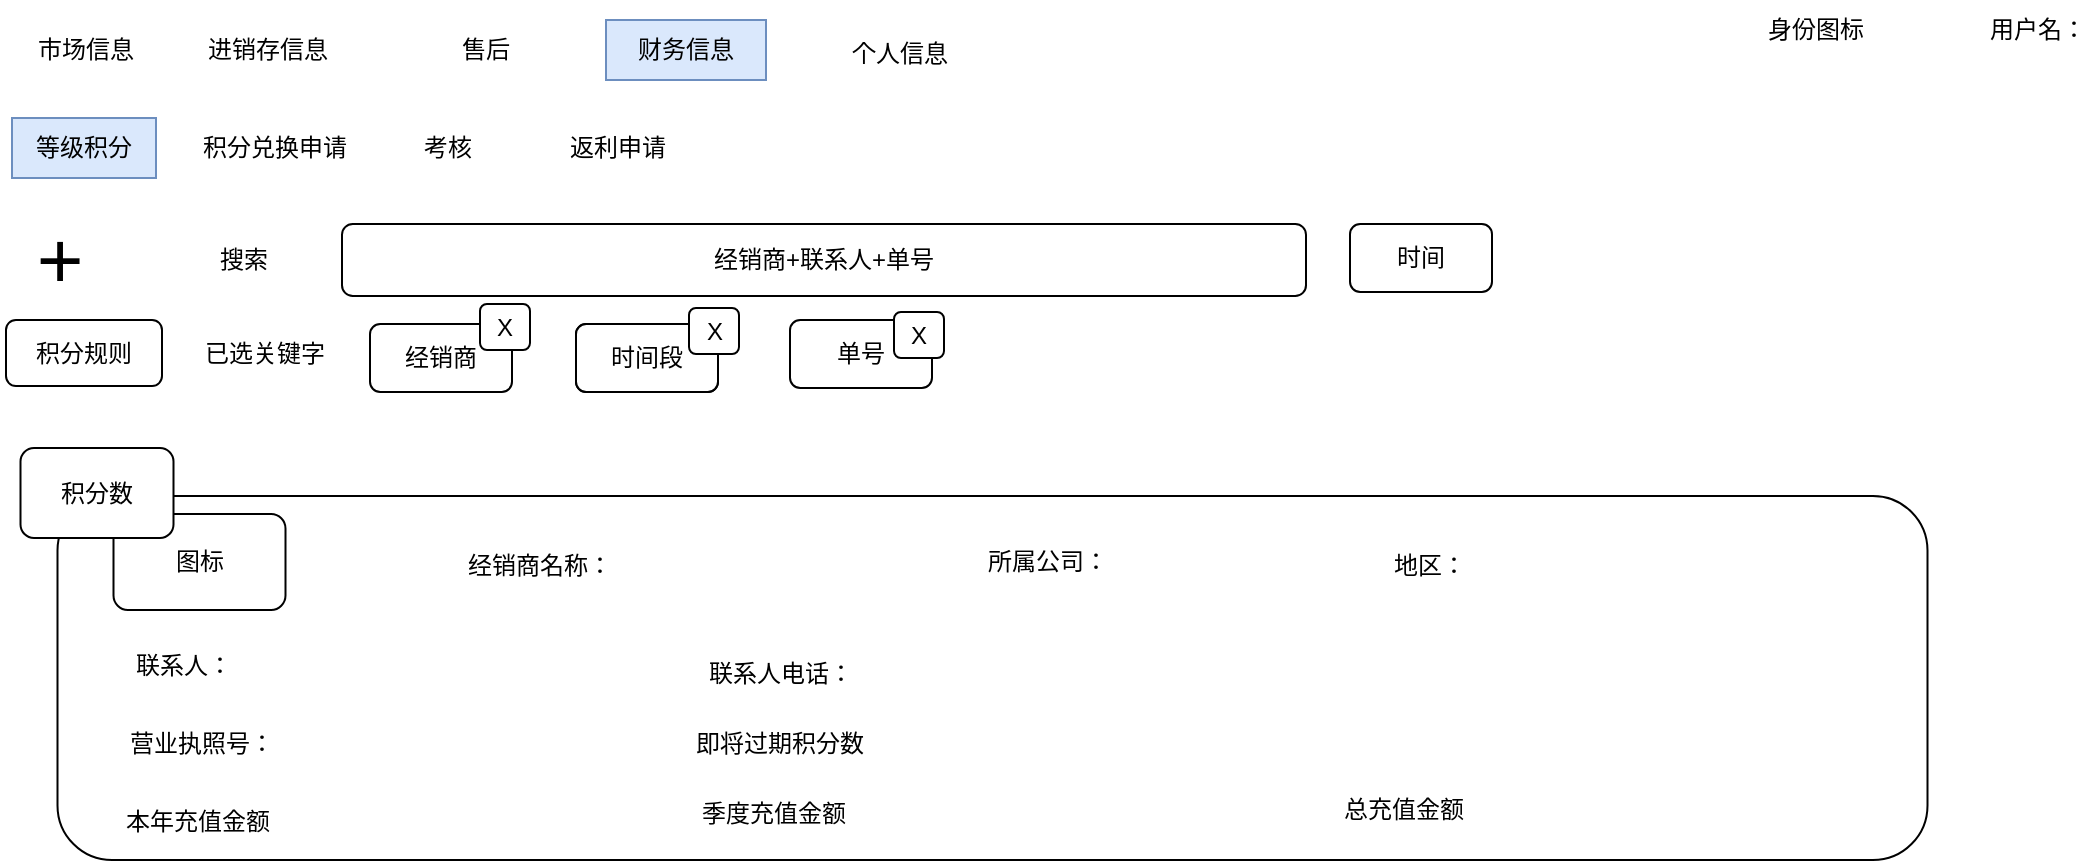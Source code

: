 <mxfile version="15.5.7" type="github" pages="4">
  <diagram id="d7R6Zg0zZ_V1Z50zavkv" name="等级积分">
    <mxGraphModel dx="1422" dy="761" grid="0" gridSize="10" guides="1" tooltips="1" connect="1" arrows="1" fold="1" page="1" pageScale="1" pageWidth="1169" pageHeight="827" math="0" shadow="0">
      <root>
        <mxCell id="0" />
        <mxCell id="1" parent="0" />
        <mxCell id="tLoSisrGPmiNnULd8fJE-2" value="市场信息" style="text;html=1;strokeColor=none;fillColor=none;align=center;verticalAlign=middle;whiteSpace=wrap;rounded=0;" vertex="1" parent="1">
          <mxGeometry x="68" y="60" width="80" height="30" as="geometry" />
        </mxCell>
        <mxCell id="tLoSisrGPmiNnULd8fJE-3" value="等级积分" style="text;html=1;align=center;verticalAlign=middle;whiteSpace=wrap;rounded=0;fillColor=#dae8fc;strokeColor=#6c8ebf;" vertex="1" parent="1">
          <mxGeometry x="71" y="109" width="72" height="30" as="geometry" />
        </mxCell>
        <mxCell id="tLoSisrGPmiNnULd8fJE-6" value="&lt;font style=&quot;font-size: 40px&quot;&gt;+&lt;/font&gt;" style="text;html=1;strokeColor=none;fillColor=none;align=center;verticalAlign=middle;whiteSpace=wrap;rounded=0;" vertex="1" parent="1">
          <mxGeometry x="65" y="164" width="60" height="30" as="geometry" />
        </mxCell>
        <mxCell id="tLoSisrGPmiNnULd8fJE-7" value="搜索" style="text;html=1;strokeColor=none;fillColor=none;align=center;verticalAlign=middle;whiteSpace=wrap;rounded=0;fontSize=12;" vertex="1" parent="1">
          <mxGeometry x="157" y="165" width="60" height="30" as="geometry" />
        </mxCell>
        <mxCell id="tLoSisrGPmiNnULd8fJE-8" value="经销商+联系人+单号" style="rounded=1;whiteSpace=wrap;html=1;fontSize=12;" vertex="1" parent="1">
          <mxGeometry x="236" y="162" width="482" height="36" as="geometry" />
        </mxCell>
        <mxCell id="tLoSisrGPmiNnULd8fJE-9" value="用户名：" style="text;html=1;strokeColor=none;fillColor=none;align=center;verticalAlign=middle;whiteSpace=wrap;rounded=0;fontSize=12;" vertex="1" parent="1">
          <mxGeometry x="1054" y="50" width="60" height="30" as="geometry" />
        </mxCell>
        <mxCell id="tLoSisrGPmiNnULd8fJE-10" value="身份图标" style="text;html=1;strokeColor=none;fillColor=none;align=center;verticalAlign=middle;whiteSpace=wrap;rounded=0;fontSize=12;" vertex="1" parent="1">
          <mxGeometry x="943" y="50" width="60" height="30" as="geometry" />
        </mxCell>
        <mxCell id="tLoSisrGPmiNnULd8fJE-11" value="进销存信息" style="text;html=1;align=center;verticalAlign=middle;whiteSpace=wrap;rounded=0;" vertex="1" parent="1">
          <mxGeometry x="159" y="60" width="80" height="30" as="geometry" />
        </mxCell>
        <mxCell id="tLoSisrGPmiNnULd8fJE-13" value="售后" style="text;html=1;strokeColor=none;fillColor=none;align=center;verticalAlign=middle;whiteSpace=wrap;rounded=0;" vertex="1" parent="1">
          <mxGeometry x="268" y="60" width="80" height="30" as="geometry" />
        </mxCell>
        <mxCell id="tLoSisrGPmiNnULd8fJE-14" value="个人信息" style="text;html=1;strokeColor=none;fillColor=none;align=center;verticalAlign=middle;whiteSpace=wrap;rounded=0;" vertex="1" parent="1">
          <mxGeometry x="475" y="62" width="80" height="30" as="geometry" />
        </mxCell>
        <mxCell id="tLoSisrGPmiNnULd8fJE-15" value="积分兑换申请" style="text;html=1;strokeColor=none;fillColor=none;align=center;verticalAlign=middle;whiteSpace=wrap;rounded=0;" vertex="1" parent="1">
          <mxGeometry x="161.5" y="109" width="80.5" height="30" as="geometry" />
        </mxCell>
        <mxCell id="tLoSisrGPmiNnULd8fJE-22" value="时间" style="rounded=1;whiteSpace=wrap;html=1;" vertex="1" parent="1">
          <mxGeometry x="740" y="162" width="71" height="34" as="geometry" />
        </mxCell>
        <mxCell id="tLoSisrGPmiNnULd8fJE-23" value="经销商" style="rounded=1;whiteSpace=wrap;html=1;" vertex="1" parent="1">
          <mxGeometry x="250" y="212" width="71" height="34" as="geometry" />
        </mxCell>
        <mxCell id="tLoSisrGPmiNnULd8fJE-24" value="已选关键字" style="text;html=1;strokeColor=none;fillColor=none;align=center;verticalAlign=middle;whiteSpace=wrap;rounded=0;" vertex="1" parent="1">
          <mxGeometry x="163" y="212" width="69" height="30" as="geometry" />
        </mxCell>
        <mxCell id="tLoSisrGPmiNnULd8fJE-25" value="X" style="rounded=1;whiteSpace=wrap;html=1;" vertex="1" parent="1">
          <mxGeometry x="305" y="202" width="25" height="23" as="geometry" />
        </mxCell>
        <mxCell id="tLoSisrGPmiNnULd8fJE-26" value="时间段" style="rounded=1;whiteSpace=wrap;html=1;" vertex="1" parent="1">
          <mxGeometry x="353" y="212" width="71" height="34" as="geometry" />
        </mxCell>
        <mxCell id="tLoSisrGPmiNnULd8fJE-27" value="时间段" style="rounded=1;whiteSpace=wrap;html=1;" vertex="1" parent="1">
          <mxGeometry x="353" y="212" width="71" height="34" as="geometry" />
        </mxCell>
        <mxCell id="tLoSisrGPmiNnULd8fJE-28" value="X" style="rounded=1;whiteSpace=wrap;html=1;" vertex="1" parent="1">
          <mxGeometry x="409.5" y="204" width="25" height="23" as="geometry" />
        </mxCell>
        <mxCell id="tLoSisrGPmiNnULd8fJE-40" value="单号" style="rounded=1;whiteSpace=wrap;html=1;" vertex="1" parent="1">
          <mxGeometry x="460" y="210" width="71" height="34" as="geometry" />
        </mxCell>
        <mxCell id="tLoSisrGPmiNnULd8fJE-41" value="X" style="rounded=1;whiteSpace=wrap;html=1;" vertex="1" parent="1">
          <mxGeometry x="512" y="206" width="25" height="23" as="geometry" />
        </mxCell>
        <mxCell id="tLoSisrGPmiNnULd8fJE-51" value="财务信息" style="text;html=1;strokeColor=#6c8ebf;fillColor=#dae8fc;align=center;verticalAlign=middle;whiteSpace=wrap;rounded=0;" vertex="1" parent="1">
          <mxGeometry x="368" y="60" width="80" height="30" as="geometry" />
        </mxCell>
        <mxCell id="tLoSisrGPmiNnULd8fJE-52" value="" style="rounded=1;whiteSpace=wrap;html=1;fontSize=12;" vertex="1" parent="1">
          <mxGeometry x="93.75" y="298" width="935" height="182" as="geometry" />
        </mxCell>
        <mxCell id="tLoSisrGPmiNnULd8fJE-53" value="经销商名称：" style="text;html=1;strokeColor=none;fillColor=none;align=center;verticalAlign=middle;whiteSpace=wrap;rounded=0;" vertex="1" parent="1">
          <mxGeometry x="295.75" y="318" width="78" height="30" as="geometry" />
        </mxCell>
        <mxCell id="tLoSisrGPmiNnULd8fJE-54" value="所属公司：" style="text;html=1;strokeColor=none;fillColor=none;align=center;verticalAlign=middle;whiteSpace=wrap;rounded=0;" vertex="1" parent="1">
          <mxGeometry x="549.75" y="316" width="78" height="30" as="geometry" />
        </mxCell>
        <mxCell id="tLoSisrGPmiNnULd8fJE-55" value="联系人：" style="text;html=1;strokeColor=none;fillColor=none;align=center;verticalAlign=middle;whiteSpace=wrap;rounded=0;fontSize=12;" vertex="1" parent="1">
          <mxGeometry x="126.75" y="368" width="60" height="30" as="geometry" />
        </mxCell>
        <mxCell id="tLoSisrGPmiNnULd8fJE-56" value="联系人电话：" style="text;html=1;strokeColor=none;fillColor=none;align=center;verticalAlign=middle;whiteSpace=wrap;rounded=0;fontSize=12;" vertex="1" parent="1">
          <mxGeometry x="407.75" y="372" width="95" height="30" as="geometry" />
        </mxCell>
        <mxCell id="tLoSisrGPmiNnULd8fJE-57" value="地区：" style="text;html=1;strokeColor=none;fillColor=none;align=center;verticalAlign=middle;whiteSpace=wrap;rounded=0;fontSize=12;" vertex="1" parent="1">
          <mxGeometry x="749.75" y="318" width="60" height="30" as="geometry" />
        </mxCell>
        <mxCell id="tLoSisrGPmiNnULd8fJE-60" value="营业执照号：" style="text;html=1;strokeColor=none;fillColor=none;align=center;verticalAlign=middle;whiteSpace=wrap;rounded=0;" vertex="1" parent="1">
          <mxGeometry x="126.75" y="407" width="78" height="30" as="geometry" />
        </mxCell>
        <mxCell id="tLoSisrGPmiNnULd8fJE-61" value="图标" style="rounded=1;whiteSpace=wrap;html=1;" vertex="1" parent="1">
          <mxGeometry x="121.75" y="307" width="86" height="48" as="geometry" />
        </mxCell>
        <mxCell id="tLoSisrGPmiNnULd8fJE-63" value="积分数" style="rounded=1;whiteSpace=wrap;html=1;" vertex="1" parent="1">
          <mxGeometry x="75.25" y="274" width="76.5" height="45" as="geometry" />
        </mxCell>
        <mxCell id="HUnuJTUGpt7oTsHYuJOa-1" value="即将过期积分数" style="text;html=1;strokeColor=none;fillColor=none;align=center;verticalAlign=middle;whiteSpace=wrap;rounded=0;" vertex="1" parent="1">
          <mxGeometry x="392.25" y="407" width="126" height="30" as="geometry" />
        </mxCell>
        <mxCell id="MTFCV8KyiKJIiYmBB2Dn-1" value="考核" style="text;html=1;align=center;verticalAlign=middle;whiteSpace=wrap;rounded=0;" vertex="1" parent="1">
          <mxGeometry x="253" y="109" width="72" height="30" as="geometry" />
        </mxCell>
        <mxCell id="MTFCV8KyiKJIiYmBB2Dn-2" value="返利申请" style="text;html=1;align=center;verticalAlign=middle;whiteSpace=wrap;rounded=0;" vertex="1" parent="1">
          <mxGeometry x="337.5" y="109" width="72" height="30" as="geometry" />
        </mxCell>
        <mxCell id="BJGhzOkSDaeolBzISIbs-1" value="季度充值金额" style="text;html=1;strokeColor=none;fillColor=none;align=center;verticalAlign=middle;whiteSpace=wrap;rounded=0;" vertex="1" parent="1">
          <mxGeometry x="407.75" y="442" width="88" height="30" as="geometry" />
        </mxCell>
        <mxCell id="BJGhzOkSDaeolBzISIbs-2" value="本年充值金额" style="text;html=1;strokeColor=none;fillColor=none;align=center;verticalAlign=middle;whiteSpace=wrap;rounded=0;" vertex="1" parent="1">
          <mxGeometry x="119.75" y="446" width="88" height="30" as="geometry" />
        </mxCell>
        <mxCell id="BJGhzOkSDaeolBzISIbs-3" value="总充值金额" style="text;html=1;strokeColor=none;fillColor=none;align=center;verticalAlign=middle;whiteSpace=wrap;rounded=0;" vertex="1" parent="1">
          <mxGeometry x="723" y="440" width="88" height="30" as="geometry" />
        </mxCell>
        <mxCell id="SVTJ_zIIUlSf7JbKYIzz-2" value="积分规则" style="rounded=1;whiteSpace=wrap;html=1;" vertex="1" parent="1">
          <mxGeometry x="68" y="210" width="78" height="33" as="geometry" />
        </mxCell>
      </root>
    </mxGraphModel>
  </diagram>
  <diagram id="X-HljAeL3z9dqEONTZg2" name="积分兑换申请">
    <mxGraphModel dx="1422" dy="761" grid="0" gridSize="10" guides="1" tooltips="1" connect="1" arrows="1" fold="1" page="1" pageScale="1" pageWidth="1169" pageHeight="827" math="0" shadow="0">
      <root>
        <mxCell id="KXsJdiLGbHH1dwcrc3N_-0" />
        <mxCell id="KXsJdiLGbHH1dwcrc3N_-1" parent="KXsJdiLGbHH1dwcrc3N_-0" />
        <mxCell id="icFOf3DFplbWS2ATUefu-0" value="" style="rounded=0;whiteSpace=wrap;html=1;" vertex="1" parent="KXsJdiLGbHH1dwcrc3N_-1">
          <mxGeometry x="40" y="39" width="1107" height="648" as="geometry" />
        </mxCell>
        <mxCell id="icFOf3DFplbWS2ATUefu-1" value="市场信息" style="text;html=1;strokeColor=none;fillColor=none;align=center;verticalAlign=middle;whiteSpace=wrap;rounded=0;" vertex="1" parent="KXsJdiLGbHH1dwcrc3N_-1">
          <mxGeometry x="68" y="60" width="80" height="30" as="geometry" />
        </mxCell>
        <mxCell id="icFOf3DFplbWS2ATUefu-2" value="等级积分" style="text;html=1;align=center;verticalAlign=middle;whiteSpace=wrap;rounded=0;" vertex="1" parent="KXsJdiLGbHH1dwcrc3N_-1">
          <mxGeometry x="71" y="109" width="72" height="30" as="geometry" />
        </mxCell>
        <mxCell id="icFOf3DFplbWS2ATUefu-3" value="考核" style="text;html=1;align=center;verticalAlign=middle;whiteSpace=wrap;rounded=0;" vertex="1" parent="KXsJdiLGbHH1dwcrc3N_-1">
          <mxGeometry x="253" y="109" width="72" height="30" as="geometry" />
        </mxCell>
        <mxCell id="icFOf3DFplbWS2ATUefu-4" value="返利申请" style="text;html=1;align=center;verticalAlign=middle;whiteSpace=wrap;rounded=0;" vertex="1" parent="KXsJdiLGbHH1dwcrc3N_-1">
          <mxGeometry x="337.5" y="109" width="72" height="30" as="geometry" />
        </mxCell>
        <mxCell id="icFOf3DFplbWS2ATUefu-5" value="&lt;font style=&quot;font-size: 40px&quot;&gt;+&lt;/font&gt;" style="text;html=1;strokeColor=none;fillColor=none;align=center;verticalAlign=middle;whiteSpace=wrap;rounded=0;" vertex="1" parent="KXsJdiLGbHH1dwcrc3N_-1">
          <mxGeometry x="65" y="164" width="60" height="30" as="geometry" />
        </mxCell>
        <mxCell id="icFOf3DFplbWS2ATUefu-6" value="搜索" style="text;html=1;strokeColor=none;fillColor=none;align=center;verticalAlign=middle;whiteSpace=wrap;rounded=0;fontSize=12;" vertex="1" parent="KXsJdiLGbHH1dwcrc3N_-1">
          <mxGeometry x="157" y="165" width="60" height="30" as="geometry" />
        </mxCell>
        <mxCell id="icFOf3DFplbWS2ATUefu-7" value="经销商+联系人+单号" style="rounded=1;whiteSpace=wrap;html=1;fontSize=12;" vertex="1" parent="KXsJdiLGbHH1dwcrc3N_-1">
          <mxGeometry x="236" y="162" width="482" height="36" as="geometry" />
        </mxCell>
        <mxCell id="icFOf3DFplbWS2ATUefu-8" value="用户名：" style="text;html=1;strokeColor=none;fillColor=none;align=center;verticalAlign=middle;whiteSpace=wrap;rounded=0;fontSize=12;" vertex="1" parent="KXsJdiLGbHH1dwcrc3N_-1">
          <mxGeometry x="1054" y="50" width="60" height="30" as="geometry" />
        </mxCell>
        <mxCell id="icFOf3DFplbWS2ATUefu-9" value="身份图标" style="text;html=1;strokeColor=none;fillColor=none;align=center;verticalAlign=middle;whiteSpace=wrap;rounded=0;fontSize=12;" vertex="1" parent="KXsJdiLGbHH1dwcrc3N_-1">
          <mxGeometry x="943" y="50" width="60" height="30" as="geometry" />
        </mxCell>
        <mxCell id="icFOf3DFplbWS2ATUefu-10" value="进销存信息" style="text;html=1;align=center;verticalAlign=middle;whiteSpace=wrap;rounded=0;" vertex="1" parent="KXsJdiLGbHH1dwcrc3N_-1">
          <mxGeometry x="159" y="60" width="80" height="30" as="geometry" />
        </mxCell>
        <mxCell id="icFOf3DFplbWS2ATUefu-12" value="售后" style="text;html=1;strokeColor=none;fillColor=none;align=center;verticalAlign=middle;whiteSpace=wrap;rounded=0;" vertex="1" parent="KXsJdiLGbHH1dwcrc3N_-1">
          <mxGeometry x="268" y="60" width="80" height="30" as="geometry" />
        </mxCell>
        <mxCell id="icFOf3DFplbWS2ATUefu-13" value="个人信息" style="text;html=1;strokeColor=none;fillColor=none;align=center;verticalAlign=middle;whiteSpace=wrap;rounded=0;" vertex="1" parent="KXsJdiLGbHH1dwcrc3N_-1">
          <mxGeometry x="475" y="62" width="80" height="30" as="geometry" />
        </mxCell>
        <mxCell id="icFOf3DFplbWS2ATUefu-14" value="积分兑换申请" style="text;html=1;strokeColor=#6c8ebf;fillColor=#dae8fc;align=center;verticalAlign=middle;whiteSpace=wrap;rounded=0;" vertex="1" parent="KXsJdiLGbHH1dwcrc3N_-1">
          <mxGeometry x="161.5" y="109" width="80.5" height="30" as="geometry" />
        </mxCell>
        <mxCell id="icFOf3DFplbWS2ATUefu-15" value="时间" style="rounded=1;whiteSpace=wrap;html=1;" vertex="1" parent="KXsJdiLGbHH1dwcrc3N_-1">
          <mxGeometry x="740" y="162" width="71" height="34" as="geometry" />
        </mxCell>
        <mxCell id="icFOf3DFplbWS2ATUefu-16" value="经销商" style="rounded=1;whiteSpace=wrap;html=1;" vertex="1" parent="KXsJdiLGbHH1dwcrc3N_-1">
          <mxGeometry x="250" y="212" width="71" height="34" as="geometry" />
        </mxCell>
        <mxCell id="icFOf3DFplbWS2ATUefu-17" value="已选关键字" style="text;html=1;strokeColor=none;fillColor=none;align=center;verticalAlign=middle;whiteSpace=wrap;rounded=0;" vertex="1" parent="KXsJdiLGbHH1dwcrc3N_-1">
          <mxGeometry x="163" y="212" width="69" height="30" as="geometry" />
        </mxCell>
        <mxCell id="icFOf3DFplbWS2ATUefu-18" value="X" style="rounded=1;whiteSpace=wrap;html=1;" vertex="1" parent="KXsJdiLGbHH1dwcrc3N_-1">
          <mxGeometry x="305" y="202" width="25" height="23" as="geometry" />
        </mxCell>
        <mxCell id="icFOf3DFplbWS2ATUefu-19" value="时间段" style="rounded=1;whiteSpace=wrap;html=1;" vertex="1" parent="KXsJdiLGbHH1dwcrc3N_-1">
          <mxGeometry x="353" y="212" width="71" height="34" as="geometry" />
        </mxCell>
        <mxCell id="icFOf3DFplbWS2ATUefu-20" value="时间段" style="rounded=1;whiteSpace=wrap;html=1;" vertex="1" parent="KXsJdiLGbHH1dwcrc3N_-1">
          <mxGeometry x="353" y="212" width="71" height="34" as="geometry" />
        </mxCell>
        <mxCell id="icFOf3DFplbWS2ATUefu-21" value="X" style="rounded=1;whiteSpace=wrap;html=1;" vertex="1" parent="KXsJdiLGbHH1dwcrc3N_-1">
          <mxGeometry x="409.5" y="204" width="25" height="23" as="geometry" />
        </mxCell>
        <mxCell id="icFOf3DFplbWS2ATUefu-22" value="单号" style="rounded=1;whiteSpace=wrap;html=1;" vertex="1" parent="KXsJdiLGbHH1dwcrc3N_-1">
          <mxGeometry x="460" y="210" width="71" height="34" as="geometry" />
        </mxCell>
        <mxCell id="icFOf3DFplbWS2ATUefu-23" value="X" style="rounded=1;whiteSpace=wrap;html=1;" vertex="1" parent="KXsJdiLGbHH1dwcrc3N_-1">
          <mxGeometry x="512" y="206" width="25" height="23" as="geometry" />
        </mxCell>
        <mxCell id="icFOf3DFplbWS2ATUefu-27" value="财务信息" style="text;html=1;strokeColor=#6c8ebf;fillColor=#dae8fc;align=center;verticalAlign=middle;whiteSpace=wrap;rounded=0;" vertex="1" parent="KXsJdiLGbHH1dwcrc3N_-1">
          <mxGeometry x="368" y="60" width="80" height="30" as="geometry" />
        </mxCell>
        <mxCell id="icFOf3DFplbWS2ATUefu-28" value="" style="rounded=1;whiteSpace=wrap;html=1;fontSize=12;" vertex="1" parent="KXsJdiLGbHH1dwcrc3N_-1">
          <mxGeometry x="93.75" y="298" width="935" height="350" as="geometry" />
        </mxCell>
        <mxCell id="icFOf3DFplbWS2ATUefu-29" value="经销商名称：" style="text;html=1;strokeColor=none;fillColor=none;align=center;verticalAlign=middle;whiteSpace=wrap;rounded=0;" vertex="1" parent="KXsJdiLGbHH1dwcrc3N_-1">
          <mxGeometry x="295.75" y="318" width="78" height="30" as="geometry" />
        </mxCell>
        <mxCell id="icFOf3DFplbWS2ATUefu-30" value="所属公司：" style="text;html=1;strokeColor=none;fillColor=none;align=center;verticalAlign=middle;whiteSpace=wrap;rounded=0;" vertex="1" parent="KXsJdiLGbHH1dwcrc3N_-1">
          <mxGeometry x="549.75" y="316" width="78" height="30" as="geometry" />
        </mxCell>
        <mxCell id="icFOf3DFplbWS2ATUefu-31" value="申请人：" style="text;html=1;strokeColor=none;fillColor=none;align=center;verticalAlign=middle;whiteSpace=wrap;rounded=0;fontSize=12;" vertex="1" parent="KXsJdiLGbHH1dwcrc3N_-1">
          <mxGeometry x="126.75" y="377" width="60" height="30" as="geometry" />
        </mxCell>
        <mxCell id="icFOf3DFplbWS2ATUefu-32" value="联系人电话：" style="text;html=1;strokeColor=none;fillColor=none;align=center;verticalAlign=middle;whiteSpace=wrap;rounded=0;fontSize=12;" vertex="1" parent="KXsJdiLGbHH1dwcrc3N_-1">
          <mxGeometry x="407.75" y="372" width="95" height="30" as="geometry" />
        </mxCell>
        <mxCell id="icFOf3DFplbWS2ATUefu-33" value="地区：" style="text;html=1;strokeColor=none;fillColor=none;align=center;verticalAlign=middle;whiteSpace=wrap;rounded=0;fontSize=12;" vertex="1" parent="KXsJdiLGbHH1dwcrc3N_-1">
          <mxGeometry x="749.75" y="318" width="60" height="30" as="geometry" />
        </mxCell>
        <mxCell id="icFOf3DFplbWS2ATUefu-35" value="图标" style="rounded=1;whiteSpace=wrap;html=1;" vertex="1" parent="KXsJdiLGbHH1dwcrc3N_-1">
          <mxGeometry x="121.75" y="307" width="86" height="48" as="geometry" />
        </mxCell>
        <mxCell id="icFOf3DFplbWS2ATUefu-39" value="兑换物品：" style="text;html=1;strokeColor=none;fillColor=none;align=center;verticalAlign=middle;whiteSpace=wrap;rounded=0;" vertex="1" parent="KXsJdiLGbHH1dwcrc3N_-1">
          <mxGeometry x="118.75" y="421" width="76" height="30" as="geometry" />
        </mxCell>
        <mxCell id="icFOf3DFplbWS2ATUefu-41" value="" style="rounded=1;whiteSpace=wrap;html=1;" vertex="1" parent="KXsJdiLGbHH1dwcrc3N_-1">
          <mxGeometry x="126.75" y="456" width="805" height="55" as="geometry" />
        </mxCell>
        <mxCell id="icFOf3DFplbWS2ATUefu-42" value="物品名称" style="text;html=1;strokeColor=none;fillColor=none;align=center;verticalAlign=middle;whiteSpace=wrap;rounded=0;" vertex="1" parent="KXsJdiLGbHH1dwcrc3N_-1">
          <mxGeometry x="148" y="471" width="60" height="30" as="geometry" />
        </mxCell>
        <mxCell id="icFOf3DFplbWS2ATUefu-43" value="物品数量" style="text;html=1;strokeColor=none;fillColor=none;align=center;verticalAlign=middle;whiteSpace=wrap;rounded=0;" vertex="1" parent="KXsJdiLGbHH1dwcrc3N_-1">
          <mxGeometry x="255.5" y="471" width="60" height="30" as="geometry" />
        </mxCell>
        <mxCell id="icFOf3DFplbWS2ATUefu-44" value="所需积分" style="text;html=1;strokeColor=none;fillColor=none;align=center;verticalAlign=middle;whiteSpace=wrap;rounded=0;" vertex="1" parent="KXsJdiLGbHH1dwcrc3N_-1">
          <mxGeometry x="512" y="468.5" width="60" height="30" as="geometry" />
        </mxCell>
        <mxCell id="icFOf3DFplbWS2ATUefu-45" value="" style="rounded=1;whiteSpace=wrap;html=1;" vertex="1" parent="KXsJdiLGbHH1dwcrc3N_-1">
          <mxGeometry x="129" y="529" width="805" height="55" as="geometry" />
        </mxCell>
        <mxCell id="icFOf3DFplbWS2ATUefu-47" value="物品类目" style="text;html=1;strokeColor=none;fillColor=none;align=center;verticalAlign=middle;whiteSpace=wrap;rounded=0;" vertex="1" parent="KXsJdiLGbHH1dwcrc3N_-1">
          <mxGeometry x="378" y="471" width="60" height="30" as="geometry" />
        </mxCell>
        <mxCell id="icFOf3DFplbWS2ATUefu-48" value="物品名称" style="text;html=1;strokeColor=none;fillColor=none;align=center;verticalAlign=middle;whiteSpace=wrap;rounded=0;" vertex="1" parent="KXsJdiLGbHH1dwcrc3N_-1">
          <mxGeometry x="147.75" y="541.5" width="60" height="30" as="geometry" />
        </mxCell>
        <mxCell id="icFOf3DFplbWS2ATUefu-49" value="物品数量" style="text;html=1;strokeColor=none;fillColor=none;align=center;verticalAlign=middle;whiteSpace=wrap;rounded=0;" vertex="1" parent="KXsJdiLGbHH1dwcrc3N_-1">
          <mxGeometry x="253" y="545" width="60" height="30" as="geometry" />
        </mxCell>
        <mxCell id="icFOf3DFplbWS2ATUefu-50" value="物品类目" style="text;html=1;strokeColor=none;fillColor=none;align=center;verticalAlign=middle;whiteSpace=wrap;rounded=0;" vertex="1" parent="KXsJdiLGbHH1dwcrc3N_-1">
          <mxGeometry x="378" y="545" width="60" height="30" as="geometry" />
        </mxCell>
        <mxCell id="icFOf3DFplbWS2ATUefu-51" value="所需积分" style="text;html=1;strokeColor=none;fillColor=none;align=center;verticalAlign=middle;whiteSpace=wrap;rounded=0;" vertex="1" parent="KXsJdiLGbHH1dwcrc3N_-1">
          <mxGeometry x="512" y="545" width="60" height="30" as="geometry" />
        </mxCell>
        <mxCell id="icFOf3DFplbWS2ATUefu-53" value="所需总积分" style="text;html=1;strokeColor=none;fillColor=none;align=center;verticalAlign=middle;whiteSpace=wrap;rounded=0;" vertex="1" parent="KXsJdiLGbHH1dwcrc3N_-1">
          <mxGeometry x="283" y="608" width="99" height="30" as="geometry" />
        </mxCell>
        <mxCell id="icFOf3DFplbWS2ATUefu-54" value="当前积分数" style="text;html=1;strokeColor=none;fillColor=none;align=center;verticalAlign=middle;whiteSpace=wrap;rounded=0;" vertex="1" parent="KXsJdiLGbHH1dwcrc3N_-1">
          <mxGeometry x="125" y="608" width="99" height="30" as="geometry" />
        </mxCell>
        <mxCell id="icFOf3DFplbWS2ATUefu-55" value="申请" style="rounded=1;whiteSpace=wrap;html=1;" vertex="1" parent="KXsJdiLGbHH1dwcrc3N_-1">
          <mxGeometry x="718" y="597.5" width="83" height="37.5" as="geometry" />
        </mxCell>
        <mxCell id="icFOf3DFplbWS2ATUefu-56" value="删除" style="rounded=1;whiteSpace=wrap;html=1;" vertex="1" parent="KXsJdiLGbHH1dwcrc3N_-1">
          <mxGeometry x="914" y="596" width="83" height="37.5" as="geometry" />
        </mxCell>
        <mxCell id="icFOf3DFplbWS2ATUefu-57" value="修改" style="rounded=1;whiteSpace=wrap;html=1;" vertex="1" parent="KXsJdiLGbHH1dwcrc3N_-1">
          <mxGeometry x="816" y="597.5" width="83" height="37.5" as="geometry" />
        </mxCell>
        <mxCell id="icFOf3DFplbWS2ATUefu-58" value="进度" style="rounded=1;whiteSpace=wrap;html=1;" vertex="1" parent="KXsJdiLGbHH1dwcrc3N_-1">
          <mxGeometry x="66.5" y="282" width="76.5" height="45" as="geometry" />
        </mxCell>
        <mxCell id="ifUj5vXmcb-2MWft1BFF-0" value="单号：" style="text;html=1;strokeColor=none;fillColor=none;align=center;verticalAlign=middle;whiteSpace=wrap;rounded=0;" vertex="1" parent="KXsJdiLGbHH1dwcrc3N_-1">
          <mxGeometry x="364" y="421" width="60" height="30" as="geometry" />
        </mxCell>
        <mxCell id="sK6TIvNVOUV2MOyIjdVl-0" value="积分兑换规则" style="rounded=1;whiteSpace=wrap;html=1;" vertex="1" parent="KXsJdiLGbHH1dwcrc3N_-1">
          <mxGeometry x="68" y="210" width="78" height="33" as="geometry" />
        </mxCell>
      </root>
    </mxGraphModel>
  </diagram>
  <diagram id="5mUY9BxZTT95AYRN2gZ0" name="经销商考核">
    <mxGraphModel dx="1422" dy="761" grid="0" gridSize="10" guides="1" tooltips="1" connect="1" arrows="1" fold="1" page="1" pageScale="1" pageWidth="1169" pageHeight="827" math="0" shadow="0">
      <root>
        <mxCell id="Ei5bbuKA5utSWdIMuVD5-0" />
        <mxCell id="Ei5bbuKA5utSWdIMuVD5-1" parent="Ei5bbuKA5utSWdIMuVD5-0" />
        <mxCell id="ogOKqRbsQkxNRvqIpvr0-0" value="" style="rounded=0;whiteSpace=wrap;html=1;" vertex="1" parent="Ei5bbuKA5utSWdIMuVD5-1">
          <mxGeometry x="40" y="39" width="1107" height="648" as="geometry" />
        </mxCell>
        <mxCell id="ogOKqRbsQkxNRvqIpvr0-1" value="市场信息" style="text;html=1;strokeColor=none;fillColor=none;align=center;verticalAlign=middle;whiteSpace=wrap;rounded=0;" vertex="1" parent="Ei5bbuKA5utSWdIMuVD5-1">
          <mxGeometry x="68" y="60" width="80" height="30" as="geometry" />
        </mxCell>
        <mxCell id="ogOKqRbsQkxNRvqIpvr0-2" value="等级积分" style="text;html=1;align=center;verticalAlign=middle;whiteSpace=wrap;rounded=0;" vertex="1" parent="Ei5bbuKA5utSWdIMuVD5-1">
          <mxGeometry x="71" y="109" width="72" height="30" as="geometry" />
        </mxCell>
        <mxCell id="ogOKqRbsQkxNRvqIpvr0-3" value="&lt;font style=&quot;font-size: 40px&quot;&gt;+&lt;/font&gt;" style="text;html=1;strokeColor=none;fillColor=none;align=center;verticalAlign=middle;whiteSpace=wrap;rounded=0;" vertex="1" parent="Ei5bbuKA5utSWdIMuVD5-1">
          <mxGeometry x="65" y="164" width="60" height="30" as="geometry" />
        </mxCell>
        <mxCell id="ogOKqRbsQkxNRvqIpvr0-4" value="搜索" style="text;html=1;strokeColor=none;fillColor=none;align=center;verticalAlign=middle;whiteSpace=wrap;rounded=0;fontSize=12;" vertex="1" parent="Ei5bbuKA5utSWdIMuVD5-1">
          <mxGeometry x="157" y="165" width="60" height="30" as="geometry" />
        </mxCell>
        <mxCell id="ogOKqRbsQkxNRvqIpvr0-5" value="经销商+联系人+单号" style="rounded=1;whiteSpace=wrap;html=1;fontSize=12;" vertex="1" parent="Ei5bbuKA5utSWdIMuVD5-1">
          <mxGeometry x="236" y="162" width="482" height="36" as="geometry" />
        </mxCell>
        <mxCell id="ogOKqRbsQkxNRvqIpvr0-6" value="用户名：" style="text;html=1;strokeColor=none;fillColor=none;align=center;verticalAlign=middle;whiteSpace=wrap;rounded=0;fontSize=12;" vertex="1" parent="Ei5bbuKA5utSWdIMuVD5-1">
          <mxGeometry x="1054" y="50" width="60" height="30" as="geometry" />
        </mxCell>
        <mxCell id="ogOKqRbsQkxNRvqIpvr0-7" value="身份图标" style="text;html=1;strokeColor=none;fillColor=none;align=center;verticalAlign=middle;whiteSpace=wrap;rounded=0;fontSize=12;" vertex="1" parent="Ei5bbuKA5utSWdIMuVD5-1">
          <mxGeometry x="943" y="50" width="60" height="30" as="geometry" />
        </mxCell>
        <mxCell id="ogOKqRbsQkxNRvqIpvr0-8" value="进销存信息" style="text;html=1;align=center;verticalAlign=middle;whiteSpace=wrap;rounded=0;" vertex="1" parent="Ei5bbuKA5utSWdIMuVD5-1">
          <mxGeometry x="159" y="60" width="80" height="30" as="geometry" />
        </mxCell>
        <mxCell id="ogOKqRbsQkxNRvqIpvr0-9" value="售后" style="text;html=1;strokeColor=none;fillColor=none;align=center;verticalAlign=middle;whiteSpace=wrap;rounded=0;" vertex="1" parent="Ei5bbuKA5utSWdIMuVD5-1">
          <mxGeometry x="268" y="60" width="80" height="30" as="geometry" />
        </mxCell>
        <mxCell id="ogOKqRbsQkxNRvqIpvr0-10" value="个人信息" style="text;html=1;strokeColor=none;fillColor=none;align=center;verticalAlign=middle;whiteSpace=wrap;rounded=0;" vertex="1" parent="Ei5bbuKA5utSWdIMuVD5-1">
          <mxGeometry x="475" y="62" width="80" height="30" as="geometry" />
        </mxCell>
        <mxCell id="ogOKqRbsQkxNRvqIpvr0-11" value="积分兑换申请" style="text;html=1;strokeColor=none;fillColor=none;align=center;verticalAlign=middle;whiteSpace=wrap;rounded=0;" vertex="1" parent="Ei5bbuKA5utSWdIMuVD5-1">
          <mxGeometry x="161.5" y="109" width="80.5" height="30" as="geometry" />
        </mxCell>
        <mxCell id="ogOKqRbsQkxNRvqIpvr0-12" value="时间" style="rounded=1;whiteSpace=wrap;html=1;" vertex="1" parent="Ei5bbuKA5utSWdIMuVD5-1">
          <mxGeometry x="740" y="162" width="71" height="34" as="geometry" />
        </mxCell>
        <mxCell id="ogOKqRbsQkxNRvqIpvr0-13" value="经销商" style="rounded=1;whiteSpace=wrap;html=1;" vertex="1" parent="Ei5bbuKA5utSWdIMuVD5-1">
          <mxGeometry x="250" y="212" width="71" height="34" as="geometry" />
        </mxCell>
        <mxCell id="ogOKqRbsQkxNRvqIpvr0-14" value="已选关键字" style="text;html=1;strokeColor=none;fillColor=none;align=center;verticalAlign=middle;whiteSpace=wrap;rounded=0;" vertex="1" parent="Ei5bbuKA5utSWdIMuVD5-1">
          <mxGeometry x="163" y="212" width="69" height="30" as="geometry" />
        </mxCell>
        <mxCell id="ogOKqRbsQkxNRvqIpvr0-15" value="X" style="rounded=1;whiteSpace=wrap;html=1;" vertex="1" parent="Ei5bbuKA5utSWdIMuVD5-1">
          <mxGeometry x="305" y="202" width="25" height="23" as="geometry" />
        </mxCell>
        <mxCell id="ogOKqRbsQkxNRvqIpvr0-16" value="时间段" style="rounded=1;whiteSpace=wrap;html=1;" vertex="1" parent="Ei5bbuKA5utSWdIMuVD5-1">
          <mxGeometry x="353" y="212" width="71" height="34" as="geometry" />
        </mxCell>
        <mxCell id="ogOKqRbsQkxNRvqIpvr0-17" value="时间段" style="rounded=1;whiteSpace=wrap;html=1;" vertex="1" parent="Ei5bbuKA5utSWdIMuVD5-1">
          <mxGeometry x="353" y="212" width="71" height="34" as="geometry" />
        </mxCell>
        <mxCell id="ogOKqRbsQkxNRvqIpvr0-18" value="X" style="rounded=1;whiteSpace=wrap;html=1;" vertex="1" parent="Ei5bbuKA5utSWdIMuVD5-1">
          <mxGeometry x="409.5" y="204" width="25" height="23" as="geometry" />
        </mxCell>
        <mxCell id="ogOKqRbsQkxNRvqIpvr0-19" value="单号" style="rounded=1;whiteSpace=wrap;html=1;" vertex="1" parent="Ei5bbuKA5utSWdIMuVD5-1">
          <mxGeometry x="460" y="210" width="71" height="34" as="geometry" />
        </mxCell>
        <mxCell id="ogOKqRbsQkxNRvqIpvr0-20" value="X" style="rounded=1;whiteSpace=wrap;html=1;" vertex="1" parent="Ei5bbuKA5utSWdIMuVD5-1">
          <mxGeometry x="512" y="206" width="25" height="23" as="geometry" />
        </mxCell>
        <mxCell id="ogOKqRbsQkxNRvqIpvr0-21" value="财务信息" style="text;html=1;strokeColor=#6c8ebf;fillColor=#dae8fc;align=center;verticalAlign=middle;whiteSpace=wrap;rounded=0;" vertex="1" parent="Ei5bbuKA5utSWdIMuVD5-1">
          <mxGeometry x="368" y="60" width="80" height="30" as="geometry" />
        </mxCell>
        <mxCell id="ogOKqRbsQkxNRvqIpvr0-22" value="" style="rounded=1;whiteSpace=wrap;html=1;fontSize=12;" vertex="1" parent="Ei5bbuKA5utSWdIMuVD5-1">
          <mxGeometry x="93.75" y="298" width="935" height="254" as="geometry" />
        </mxCell>
        <mxCell id="ogOKqRbsQkxNRvqIpvr0-23" value="经销商名称：" style="text;html=1;strokeColor=none;fillColor=none;align=center;verticalAlign=middle;whiteSpace=wrap;rounded=0;" vertex="1" parent="Ei5bbuKA5utSWdIMuVD5-1">
          <mxGeometry x="295.75" y="318" width="78" height="30" as="geometry" />
        </mxCell>
        <mxCell id="ogOKqRbsQkxNRvqIpvr0-24" value="所属公司：" style="text;html=1;strokeColor=none;fillColor=none;align=center;verticalAlign=middle;whiteSpace=wrap;rounded=0;" vertex="1" parent="Ei5bbuKA5utSWdIMuVD5-1">
          <mxGeometry x="549.75" y="316" width="78" height="30" as="geometry" />
        </mxCell>
        <mxCell id="ogOKqRbsQkxNRvqIpvr0-25" value="联系人：" style="text;html=1;strokeColor=none;fillColor=none;align=center;verticalAlign=middle;whiteSpace=wrap;rounded=0;fontSize=12;" vertex="1" parent="Ei5bbuKA5utSWdIMuVD5-1">
          <mxGeometry x="126.75" y="368" width="60" height="30" as="geometry" />
        </mxCell>
        <mxCell id="ogOKqRbsQkxNRvqIpvr0-26" value="联系人电话：" style="text;html=1;strokeColor=none;fillColor=none;align=center;verticalAlign=middle;whiteSpace=wrap;rounded=0;fontSize=12;" vertex="1" parent="Ei5bbuKA5utSWdIMuVD5-1">
          <mxGeometry x="407.75" y="372" width="95" height="30" as="geometry" />
        </mxCell>
        <mxCell id="ogOKqRbsQkxNRvqIpvr0-27" value="地区：" style="text;html=1;strokeColor=none;fillColor=none;align=center;verticalAlign=middle;whiteSpace=wrap;rounded=0;fontSize=12;" vertex="1" parent="Ei5bbuKA5utSWdIMuVD5-1">
          <mxGeometry x="749.75" y="318" width="60" height="30" as="geometry" />
        </mxCell>
        <mxCell id="ogOKqRbsQkxNRvqIpvr0-29" value="图标" style="rounded=1;whiteSpace=wrap;html=1;" vertex="1" parent="Ei5bbuKA5utSWdIMuVD5-1">
          <mxGeometry x="121.75" y="307" width="86" height="48" as="geometry" />
        </mxCell>
        <mxCell id="ogOKqRbsQkxNRvqIpvr0-30" value="进度" style="rounded=1;whiteSpace=wrap;html=1;" vertex="1" parent="Ei5bbuKA5utSWdIMuVD5-1">
          <mxGeometry x="75.25" y="274" width="76.5" height="45" as="geometry" />
        </mxCell>
        <mxCell id="ogOKqRbsQkxNRvqIpvr0-32" value="经销商考核" style="text;html=1;align=center;verticalAlign=middle;whiteSpace=wrap;rounded=0;fillColor=#dae8fc;strokeColor=#6c8ebf;" vertex="1" parent="Ei5bbuKA5utSWdIMuVD5-1">
          <mxGeometry x="253" y="109" width="72" height="30" as="geometry" />
        </mxCell>
        <mxCell id="ogOKqRbsQkxNRvqIpvr0-33" value="返利申请" style="text;html=1;align=center;verticalAlign=middle;whiteSpace=wrap;rounded=0;" vertex="1" parent="Ei5bbuKA5utSWdIMuVD5-1">
          <mxGeometry x="337.5" y="109" width="72" height="30" as="geometry" />
        </mxCell>
        <mxCell id="ogOKqRbsQkxNRvqIpvr0-34" value="任务完成率" style="text;html=1;strokeColor=none;fillColor=none;align=center;verticalAlign=middle;whiteSpace=wrap;rounded=0;" vertex="1" parent="Ei5bbuKA5utSWdIMuVD5-1">
          <mxGeometry x="107.25" y="414" width="99" height="30" as="geometry" />
        </mxCell>
        <mxCell id="ogOKqRbsQkxNRvqIpvr0-35" value="出库总金额" style="text;html=1;strokeColor=none;fillColor=none;align=center;verticalAlign=middle;whiteSpace=wrap;rounded=0;" vertex="1" parent="Ei5bbuKA5utSWdIMuVD5-1">
          <mxGeometry x="105" y="496" width="99" height="30" as="geometry" />
        </mxCell>
        <mxCell id="4J1Th1zwC27co2c4N7sG-0" value="考核规则" style="rounded=1;whiteSpace=wrap;html=1;" vertex="1" parent="Ei5bbuKA5utSWdIMuVD5-1">
          <mxGeometry x="68" y="210" width="78" height="33" as="geometry" />
        </mxCell>
      </root>
    </mxGraphModel>
  </diagram>
  <diagram id="si5PuuKZvSCjs_49Dg-j" name="返利申请">
    <mxGraphModel dx="1422" dy="761" grid="0" gridSize="10" guides="1" tooltips="1" connect="1" arrows="1" fold="1" page="1" pageScale="1" pageWidth="1169" pageHeight="827" math="0" shadow="0">
      <root>
        <mxCell id="VCkDgxonD6KsE4YCqQEh-0" />
        <mxCell id="VCkDgxonD6KsE4YCqQEh-1" parent="VCkDgxonD6KsE4YCqQEh-0" />
        <mxCell id="DBpYW5L9ZrzK35q2VAEp-0" value="" style="rounded=0;whiteSpace=wrap;html=1;" vertex="1" parent="VCkDgxonD6KsE4YCqQEh-1">
          <mxGeometry x="40" y="39" width="1107" height="648" as="geometry" />
        </mxCell>
        <mxCell id="DBpYW5L9ZrzK35q2VAEp-1" value="市场信息" style="text;html=1;strokeColor=none;fillColor=none;align=center;verticalAlign=middle;whiteSpace=wrap;rounded=0;" vertex="1" parent="VCkDgxonD6KsE4YCqQEh-1">
          <mxGeometry x="68" y="60" width="80" height="30" as="geometry" />
        </mxCell>
        <mxCell id="DBpYW5L9ZrzK35q2VAEp-2" value="等级积分" style="text;html=1;align=center;verticalAlign=middle;whiteSpace=wrap;rounded=0;" vertex="1" parent="VCkDgxonD6KsE4YCqQEh-1">
          <mxGeometry x="71" y="109" width="72" height="30" as="geometry" />
        </mxCell>
        <mxCell id="DBpYW5L9ZrzK35q2VAEp-3" value="&lt;font style=&quot;font-size: 40px&quot;&gt;+&lt;/font&gt;" style="text;html=1;strokeColor=none;fillColor=none;align=center;verticalAlign=middle;whiteSpace=wrap;rounded=0;" vertex="1" parent="VCkDgxonD6KsE4YCqQEh-1">
          <mxGeometry x="65" y="164" width="60" height="30" as="geometry" />
        </mxCell>
        <mxCell id="DBpYW5L9ZrzK35q2VAEp-4" value="搜索" style="text;html=1;strokeColor=none;fillColor=none;align=center;verticalAlign=middle;whiteSpace=wrap;rounded=0;fontSize=12;" vertex="1" parent="VCkDgxonD6KsE4YCqQEh-1">
          <mxGeometry x="157" y="165" width="60" height="30" as="geometry" />
        </mxCell>
        <mxCell id="DBpYW5L9ZrzK35q2VAEp-5" value="经销商+联系人+单号" style="rounded=1;whiteSpace=wrap;html=1;fontSize=12;" vertex="1" parent="VCkDgxonD6KsE4YCqQEh-1">
          <mxGeometry x="236" y="162" width="482" height="36" as="geometry" />
        </mxCell>
        <mxCell id="DBpYW5L9ZrzK35q2VAEp-6" value="用户名：" style="text;html=1;strokeColor=none;fillColor=none;align=center;verticalAlign=middle;whiteSpace=wrap;rounded=0;fontSize=12;" vertex="1" parent="VCkDgxonD6KsE4YCqQEh-1">
          <mxGeometry x="1054" y="50" width="60" height="30" as="geometry" />
        </mxCell>
        <mxCell id="DBpYW5L9ZrzK35q2VAEp-7" value="身份图标" style="text;html=1;strokeColor=none;fillColor=none;align=center;verticalAlign=middle;whiteSpace=wrap;rounded=0;fontSize=12;" vertex="1" parent="VCkDgxonD6KsE4YCqQEh-1">
          <mxGeometry x="943" y="50" width="60" height="30" as="geometry" />
        </mxCell>
        <mxCell id="DBpYW5L9ZrzK35q2VAEp-8" value="进销存信息" style="text;html=1;align=center;verticalAlign=middle;whiteSpace=wrap;rounded=0;" vertex="1" parent="VCkDgxonD6KsE4YCqQEh-1">
          <mxGeometry x="159" y="60" width="80" height="30" as="geometry" />
        </mxCell>
        <mxCell id="DBpYW5L9ZrzK35q2VAEp-9" value="售后" style="text;html=1;strokeColor=none;fillColor=none;align=center;verticalAlign=middle;whiteSpace=wrap;rounded=0;" vertex="1" parent="VCkDgxonD6KsE4YCqQEh-1">
          <mxGeometry x="268" y="60" width="80" height="30" as="geometry" />
        </mxCell>
        <mxCell id="DBpYW5L9ZrzK35q2VAEp-10" value="个人信息" style="text;html=1;strokeColor=none;fillColor=none;align=center;verticalAlign=middle;whiteSpace=wrap;rounded=0;" vertex="1" parent="VCkDgxonD6KsE4YCqQEh-1">
          <mxGeometry x="475" y="62" width="80" height="30" as="geometry" />
        </mxCell>
        <mxCell id="DBpYW5L9ZrzK35q2VAEp-11" value="积分兑换申请" style="text;html=1;strokeColor=none;fillColor=none;align=center;verticalAlign=middle;whiteSpace=wrap;rounded=0;" vertex="1" parent="VCkDgxonD6KsE4YCqQEh-1">
          <mxGeometry x="161.5" y="109" width="80.5" height="30" as="geometry" />
        </mxCell>
        <mxCell id="DBpYW5L9ZrzK35q2VAEp-12" value="时间" style="rounded=1;whiteSpace=wrap;html=1;" vertex="1" parent="VCkDgxonD6KsE4YCqQEh-1">
          <mxGeometry x="740" y="162" width="71" height="34" as="geometry" />
        </mxCell>
        <mxCell id="DBpYW5L9ZrzK35q2VAEp-13" value="经销商" style="rounded=1;whiteSpace=wrap;html=1;" vertex="1" parent="VCkDgxonD6KsE4YCqQEh-1">
          <mxGeometry x="250" y="212" width="71" height="34" as="geometry" />
        </mxCell>
        <mxCell id="DBpYW5L9ZrzK35q2VAEp-14" value="已选关键字" style="text;html=1;strokeColor=none;fillColor=none;align=center;verticalAlign=middle;whiteSpace=wrap;rounded=0;" vertex="1" parent="VCkDgxonD6KsE4YCqQEh-1">
          <mxGeometry x="163" y="212" width="69" height="30" as="geometry" />
        </mxCell>
        <mxCell id="DBpYW5L9ZrzK35q2VAEp-15" value="X" style="rounded=1;whiteSpace=wrap;html=1;" vertex="1" parent="VCkDgxonD6KsE4YCqQEh-1">
          <mxGeometry x="305" y="202" width="25" height="23" as="geometry" />
        </mxCell>
        <mxCell id="DBpYW5L9ZrzK35q2VAEp-16" value="时间段" style="rounded=1;whiteSpace=wrap;html=1;" vertex="1" parent="VCkDgxonD6KsE4YCqQEh-1">
          <mxGeometry x="353" y="212" width="71" height="34" as="geometry" />
        </mxCell>
        <mxCell id="DBpYW5L9ZrzK35q2VAEp-17" value="时间段" style="rounded=1;whiteSpace=wrap;html=1;" vertex="1" parent="VCkDgxonD6KsE4YCqQEh-1">
          <mxGeometry x="353" y="212" width="71" height="34" as="geometry" />
        </mxCell>
        <mxCell id="DBpYW5L9ZrzK35q2VAEp-18" value="X" style="rounded=1;whiteSpace=wrap;html=1;" vertex="1" parent="VCkDgxonD6KsE4YCqQEh-1">
          <mxGeometry x="409.5" y="204" width="25" height="23" as="geometry" />
        </mxCell>
        <mxCell id="DBpYW5L9ZrzK35q2VAEp-19" value="单号" style="rounded=1;whiteSpace=wrap;html=1;" vertex="1" parent="VCkDgxonD6KsE4YCqQEh-1">
          <mxGeometry x="460" y="210" width="71" height="34" as="geometry" />
        </mxCell>
        <mxCell id="DBpYW5L9ZrzK35q2VAEp-20" value="X" style="rounded=1;whiteSpace=wrap;html=1;" vertex="1" parent="VCkDgxonD6KsE4YCqQEh-1">
          <mxGeometry x="512" y="206" width="25" height="23" as="geometry" />
        </mxCell>
        <mxCell id="DBpYW5L9ZrzK35q2VAEp-21" value="财务信息" style="text;html=1;strokeColor=#6c8ebf;fillColor=#dae8fc;align=center;verticalAlign=middle;whiteSpace=wrap;rounded=0;" vertex="1" parent="VCkDgxonD6KsE4YCqQEh-1">
          <mxGeometry x="368" y="60" width="80" height="30" as="geometry" />
        </mxCell>
        <mxCell id="DBpYW5L9ZrzK35q2VAEp-22" value="" style="rounded=1;whiteSpace=wrap;html=1;fontSize=12;" vertex="1" parent="VCkDgxonD6KsE4YCqQEh-1">
          <mxGeometry x="93.75" y="298" width="935" height="254" as="geometry" />
        </mxCell>
        <mxCell id="DBpYW5L9ZrzK35q2VAEp-23" value="经销商名称：" style="text;html=1;strokeColor=none;fillColor=none;align=center;verticalAlign=middle;whiteSpace=wrap;rounded=0;" vertex="1" parent="VCkDgxonD6KsE4YCqQEh-1">
          <mxGeometry x="295.75" y="318" width="78" height="30" as="geometry" />
        </mxCell>
        <mxCell id="DBpYW5L9ZrzK35q2VAEp-24" value="所属公司：" style="text;html=1;strokeColor=none;fillColor=none;align=center;verticalAlign=middle;whiteSpace=wrap;rounded=0;" vertex="1" parent="VCkDgxonD6KsE4YCqQEh-1">
          <mxGeometry x="549.75" y="316" width="78" height="30" as="geometry" />
        </mxCell>
        <mxCell id="DBpYW5L9ZrzK35q2VAEp-25" value="联系人：" style="text;html=1;strokeColor=none;fillColor=none;align=center;verticalAlign=middle;whiteSpace=wrap;rounded=0;fontSize=12;" vertex="1" parent="VCkDgxonD6KsE4YCqQEh-1">
          <mxGeometry x="126.75" y="368" width="60" height="30" as="geometry" />
        </mxCell>
        <mxCell id="DBpYW5L9ZrzK35q2VAEp-26" value="联系人电话：" style="text;html=1;strokeColor=none;fillColor=none;align=center;verticalAlign=middle;whiteSpace=wrap;rounded=0;fontSize=12;" vertex="1" parent="VCkDgxonD6KsE4YCqQEh-1">
          <mxGeometry x="407.75" y="372" width="95" height="30" as="geometry" />
        </mxCell>
        <mxCell id="DBpYW5L9ZrzK35q2VAEp-27" value="地区：" style="text;html=1;strokeColor=none;fillColor=none;align=center;verticalAlign=middle;whiteSpace=wrap;rounded=0;fontSize=12;" vertex="1" parent="VCkDgxonD6KsE4YCqQEh-1">
          <mxGeometry x="749.75" y="318" width="60" height="30" as="geometry" />
        </mxCell>
        <mxCell id="DBpYW5L9ZrzK35q2VAEp-28" value="图标" style="rounded=1;whiteSpace=wrap;html=1;" vertex="1" parent="VCkDgxonD6KsE4YCqQEh-1">
          <mxGeometry x="121.75" y="307" width="86" height="48" as="geometry" />
        </mxCell>
        <mxCell id="DBpYW5L9ZrzK35q2VAEp-29" value="进度" style="rounded=1;whiteSpace=wrap;html=1;" vertex="1" parent="VCkDgxonD6KsE4YCqQEh-1">
          <mxGeometry x="75.25" y="274" width="76.5" height="45" as="geometry" />
        </mxCell>
        <mxCell id="DBpYW5L9ZrzK35q2VAEp-30" value="经销商考核" style="text;html=1;align=center;verticalAlign=middle;whiteSpace=wrap;rounded=0;" vertex="1" parent="VCkDgxonD6KsE4YCqQEh-1">
          <mxGeometry x="253" y="109" width="72" height="30" as="geometry" />
        </mxCell>
        <mxCell id="DBpYW5L9ZrzK35q2VAEp-31" value="返利申请" style="text;html=1;align=center;verticalAlign=middle;whiteSpace=wrap;rounded=0;fillColor=#dae8fc;strokeColor=#6c8ebf;" vertex="1" parent="VCkDgxonD6KsE4YCqQEh-1">
          <mxGeometry x="337.5" y="109" width="72" height="30" as="geometry" />
        </mxCell>
        <mxCell id="DBpYW5L9ZrzK35q2VAEp-32" value="任务完成率" style="text;html=1;strokeColor=none;fillColor=none;align=center;verticalAlign=middle;whiteSpace=wrap;rounded=0;" vertex="1" parent="VCkDgxonD6KsE4YCqQEh-1">
          <mxGeometry x="107.25" y="414" width="99" height="30" as="geometry" />
        </mxCell>
        <mxCell id="DBpYW5L9ZrzK35q2VAEp-33" value="返利申请积分" style="text;html=1;strokeColor=none;fillColor=none;align=center;verticalAlign=middle;whiteSpace=wrap;rounded=0;" vertex="1" parent="VCkDgxonD6KsE4YCqQEh-1">
          <mxGeometry x="405.75" y="461" width="99" height="30" as="geometry" />
        </mxCell>
        <mxCell id="hlR2r0_pTzdwZqAEtfQS-1" value="关联订单" style="text;html=1;strokeColor=none;fillColor=none;align=center;verticalAlign=middle;whiteSpace=wrap;rounded=0;" vertex="1" parent="VCkDgxonD6KsE4YCqQEh-1">
          <mxGeometry x="127" y="457" width="60" height="30" as="geometry" />
        </mxCell>
        <mxCell id="qOvdAuNbKzSPk971aRWA-0" value="返利申请" style="rounded=1;whiteSpace=wrap;html=1;" vertex="1" parent="VCkDgxonD6KsE4YCqQEh-1">
          <mxGeometry x="68" y="210" width="78" height="33" as="geometry" />
        </mxCell>
      </root>
    </mxGraphModel>
  </diagram>
</mxfile>
